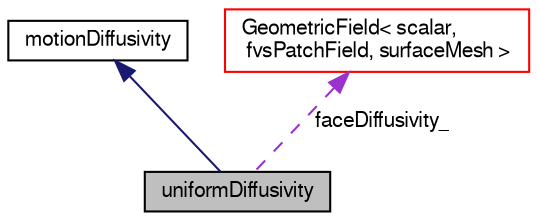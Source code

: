 digraph "uniformDiffusivity"
{
  bgcolor="transparent";
  edge [fontname="FreeSans",fontsize="10",labelfontname="FreeSans",labelfontsize="10"];
  node [fontname="FreeSans",fontsize="10",shape=record];
  Node8 [label="uniformDiffusivity",height=0.2,width=0.4,color="black", fillcolor="grey75", style="filled", fontcolor="black"];
  Node9 -> Node8 [dir="back",color="midnightblue",fontsize="10",style="solid",fontname="FreeSans"];
  Node9 [label="motionDiffusivity",height=0.2,width=0.4,color="black",URL="$a23382.html",tooltip="Abstract base class for cell-centre mesh motion diffusivity. "];
  Node10 -> Node8 [dir="back",color="darkorchid3",fontsize="10",style="dashed",label=" faceDiffusivity_" ,fontname="FreeSans"];
  Node10 [label="GeometricField\< scalar,\l fvsPatchField, surfaceMesh \>",height=0.2,width=0.4,color="red",URL="$a22434.html"];
}
